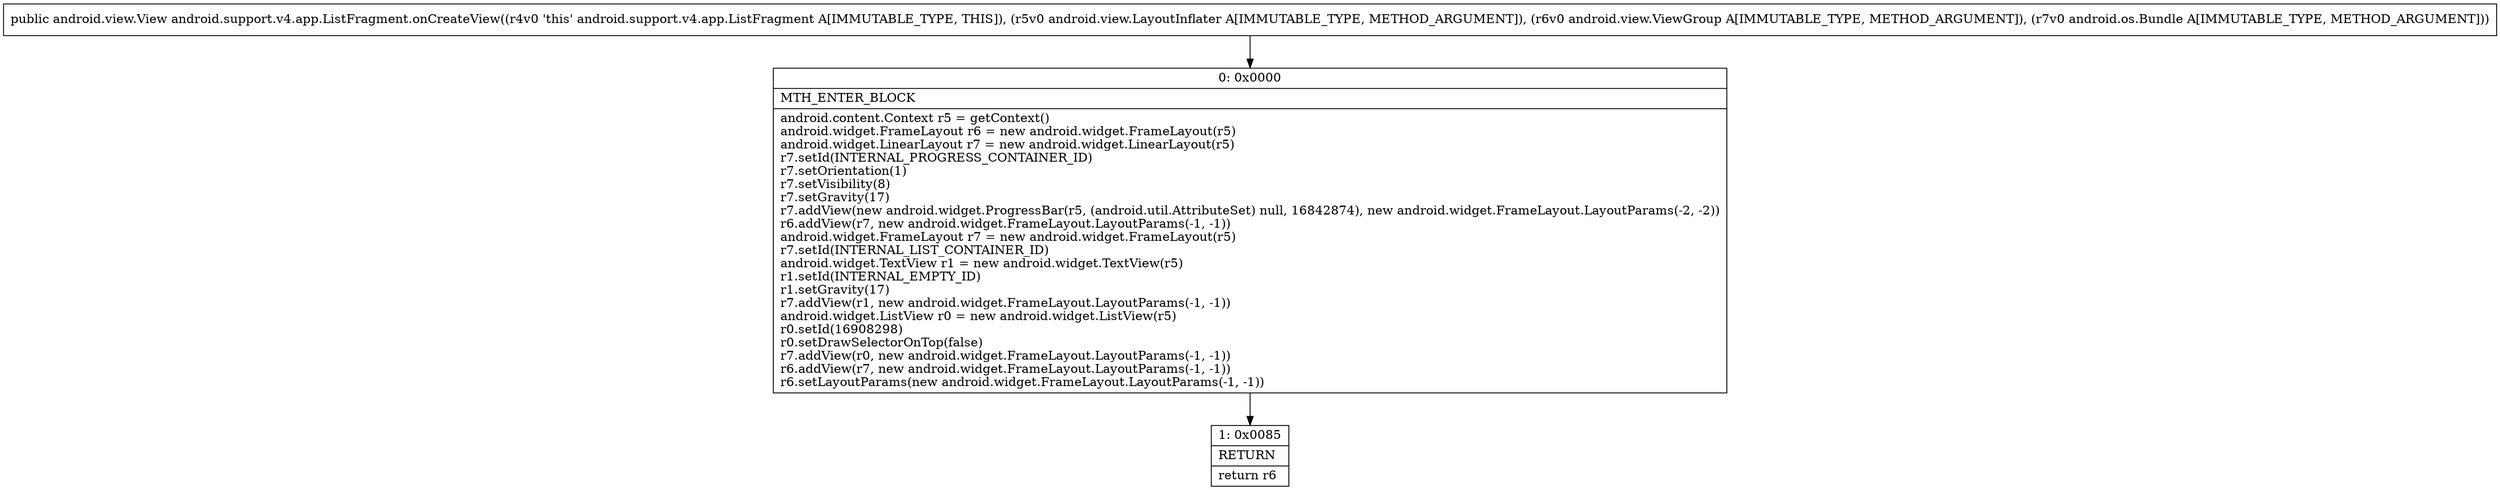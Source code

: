 digraph "CFG forandroid.support.v4.app.ListFragment.onCreateView(Landroid\/view\/LayoutInflater;Landroid\/view\/ViewGroup;Landroid\/os\/Bundle;)Landroid\/view\/View;" {
Node_0 [shape=record,label="{0\:\ 0x0000|MTH_ENTER_BLOCK\l|android.content.Context r5 = getContext()\landroid.widget.FrameLayout r6 = new android.widget.FrameLayout(r5)\landroid.widget.LinearLayout r7 = new android.widget.LinearLayout(r5)\lr7.setId(INTERNAL_PROGRESS_CONTAINER_ID)\lr7.setOrientation(1)\lr7.setVisibility(8)\lr7.setGravity(17)\lr7.addView(new android.widget.ProgressBar(r5, (android.util.AttributeSet) null, 16842874), new android.widget.FrameLayout.LayoutParams(\-2, \-2))\lr6.addView(r7, new android.widget.FrameLayout.LayoutParams(\-1, \-1))\landroid.widget.FrameLayout r7 = new android.widget.FrameLayout(r5)\lr7.setId(INTERNAL_LIST_CONTAINER_ID)\landroid.widget.TextView r1 = new android.widget.TextView(r5)\lr1.setId(INTERNAL_EMPTY_ID)\lr1.setGravity(17)\lr7.addView(r1, new android.widget.FrameLayout.LayoutParams(\-1, \-1))\landroid.widget.ListView r0 = new android.widget.ListView(r5)\lr0.setId(16908298)\lr0.setDrawSelectorOnTop(false)\lr7.addView(r0, new android.widget.FrameLayout.LayoutParams(\-1, \-1))\lr6.addView(r7, new android.widget.FrameLayout.LayoutParams(\-1, \-1))\lr6.setLayoutParams(new android.widget.FrameLayout.LayoutParams(\-1, \-1))\l}"];
Node_1 [shape=record,label="{1\:\ 0x0085|RETURN\l|return r6\l}"];
MethodNode[shape=record,label="{public android.view.View android.support.v4.app.ListFragment.onCreateView((r4v0 'this' android.support.v4.app.ListFragment A[IMMUTABLE_TYPE, THIS]), (r5v0 android.view.LayoutInflater A[IMMUTABLE_TYPE, METHOD_ARGUMENT]), (r6v0 android.view.ViewGroup A[IMMUTABLE_TYPE, METHOD_ARGUMENT]), (r7v0 android.os.Bundle A[IMMUTABLE_TYPE, METHOD_ARGUMENT])) }"];
MethodNode -> Node_0;
Node_0 -> Node_1;
}


